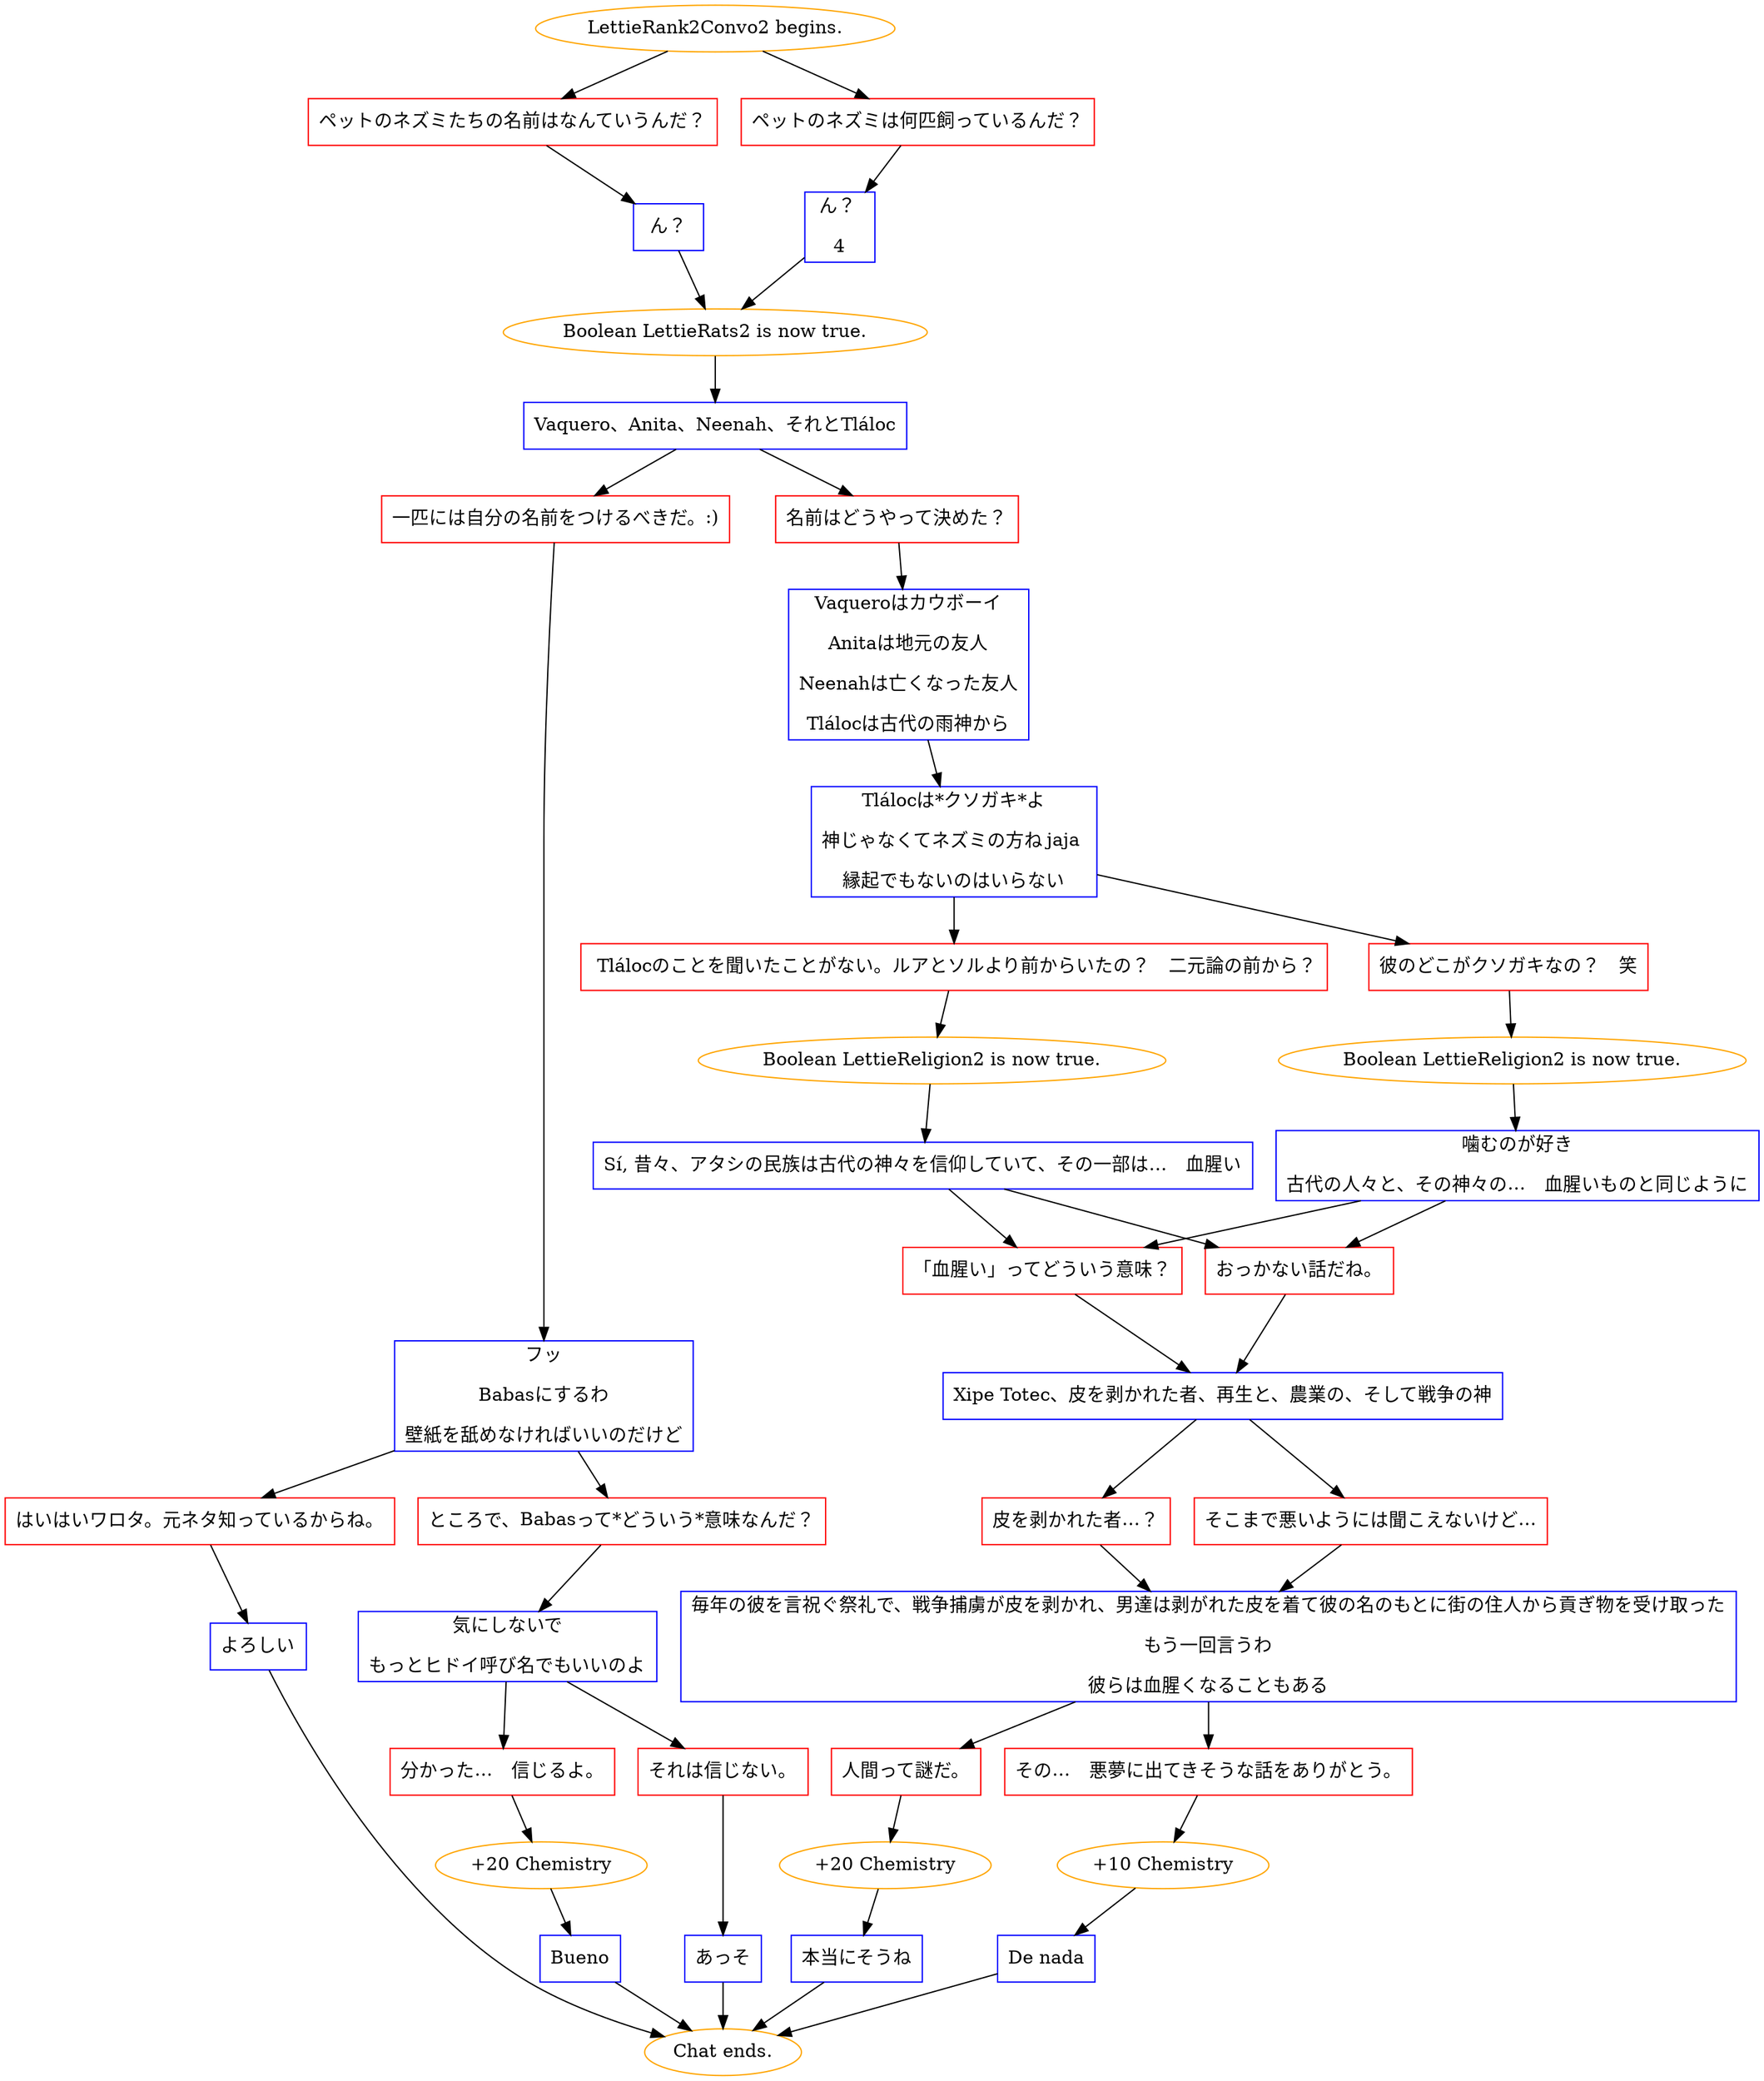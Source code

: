digraph {
	"LettieRank2Convo2 begins." [color=orange];
		"LettieRank2Convo2 begins." -> j2031544249;
		"LettieRank2Convo2 begins." -> j2702404842;
	j2031544249 [label="ペットのネズミたちの名前はなんていうんだ？",shape=box,color=red];
		j2031544249 -> j2484551217;
	j2702404842 [label="ペットのネズミは何匹飼っているんだ？",shape=box,color=red];
		j2702404842 -> j1155263654;
	j2484551217 [label="ん？",shape=box,color=blue];
		j2484551217 -> j1895530188;
	j1155263654 [label="ん？ 
4",shape=box,color=blue];
		j1155263654 -> j1895530188;
	j1895530188 [label="Boolean LettieRats2 is now true.",color=orange];
		j1895530188 -> j3412111740;
	j3412111740 [label="Vaquero、Anita、Neenah、それとTláloc",shape=box,color=blue];
		j3412111740 -> j101374829;
		j3412111740 -> j1133451088;
	j101374829 [label="名前はどうやって決めた？",shape=box,color=red];
		j101374829 -> j3792172100;
	j1133451088 [label="一匹には自分の名前をつけるべきだ。:)",shape=box,color=red];
		j1133451088 -> j673906741;
	j3792172100 [label="Vaqueroはカウボーイ
Anitaは地元の友人
Neenahは亡くなった友人
Tlálocは古代の雨神から",shape=box,color=blue];
		j3792172100 -> j49539816;
	j673906741 [label="フッ
Babasにするわ
壁紙を舐めなければいいのだけど",shape=box,color=blue];
		j673906741 -> j3297521506;
		j673906741 -> j63948501;
	j49539816 [label="Tlálocは*クソガキ*よ
神じゃなくてネズミの方ね jaja 
縁起でもないのはいらない",shape=box,color=blue];
		j49539816 -> j3237992885;
		j49539816 -> j833897441;
	j3297521506 [label="ところで、Babasって*どういう*意味なんだ？",shape=box,color=red];
		j3297521506 -> j1427950801;
	j63948501 [label="はいはいワロタ。元ネタ知っているからね。",shape=box,color=red];
		j63948501 -> j314427462;
	j3237992885 [label=" Tlálocのことを聞いたことがない。ルアとソルより前からいたの？　二元論の前から？",shape=box,color=red];
		j3237992885 -> j2151232165;
	j833897441 [label="彼のどこがクソガキなの？　笑",shape=box,color=red];
		j833897441 -> j2095409474;
	j1427950801 [label="気にしないで
もっとヒドイ呼び名でもいいのよ",shape=box,color=blue];
		j1427950801 -> j1497030775;
		j1427950801 -> j2056494647;
	j314427462 [label="よろしい",shape=box,color=blue];
		j314427462 -> "Chat ends.";
	j2151232165 [label="Boolean LettieReligion2 is now true.",color=orange];
		j2151232165 -> j3903990852;
	j2095409474 [label="Boolean LettieReligion2 is now true.",color=orange];
		j2095409474 -> j99531013;
	j1497030775 [label="分かった…　信じるよ。",shape=box,color=red];
		j1497030775 -> j1542753201;
	j2056494647 [label="それは信じない。",shape=box,color=red];
		j2056494647 -> j2051208532;
	"Chat ends." [color=orange];
	j3903990852 [label="Sí, 昔々、アタシの民族は古代の神々を信仰していて、その一部は…　血腥い",shape=box,color=blue];
		j3903990852 -> j148594205;
		j3903990852 -> j749091188;
	j99531013 [label="噛むのが好き
古代の人々と、その神々の…　血腥いものと同じように",shape=box,color=blue];
		j99531013 -> j749091188;
		j99531013 -> j148594205;
	j1542753201 [label="+20 Chemistry",color=orange];
		j1542753201 -> j3748645904;
	j2051208532 [label="あっそ",shape=box,color=blue];
		j2051208532 -> "Chat ends.";
	j148594205 [label="「血腥い」ってどういう意味？",shape=box,color=red];
		j148594205 -> j2260538779;
	j749091188 [label="おっかない話だね。",shape=box,color=red];
		j749091188 -> j2260538779;
	j3748645904 [label="Bueno",shape=box,color=blue];
		j3748645904 -> "Chat ends.";
	j2260538779 [label="Xipe Totec、皮を剥かれた者、再生と、農業の、そして戦争の神",shape=box,color=blue];
		j2260538779 -> j1682113544;
		j2260538779 -> j2214804132;
	j1682113544 [label="皮を剥かれた者…？",shape=box,color=red];
		j1682113544 -> j3261008336;
	j2214804132 [label="そこまで悪いようには聞こえないけど…",shape=box,color=red];
		j2214804132 -> j3261008336;
	j3261008336 [label="毎年の彼を言祝ぐ祭礼で、戦争捕虜が皮を剥かれ、男達は剥がれた皮を着て彼の名のもとに街の住人から貢ぎ物を受け取った
もう一回言うわ
彼らは血腥くなることもある",shape=box,color=blue];
		j3261008336 -> j1084609241;
		j3261008336 -> j6591631;
	j1084609241 [label="その…　悪夢に出てきそうな話をありがとう。",shape=box,color=red];
		j1084609241 -> j1783358073;
	j6591631 [label="人間って謎だ。",shape=box,color=red];
		j6591631 -> j3522965508;
	j1783358073 [label="+10 Chemistry",color=orange];
		j1783358073 -> j2744980338;
	j3522965508 [label="+20 Chemistry",color=orange];
		j3522965508 -> j520950328;
	j2744980338 [label="De nada",shape=box,color=blue];
		j2744980338 -> "Chat ends.";
	j520950328 [label="本当にそうね",shape=box,color=blue];
		j520950328 -> "Chat ends.";
}